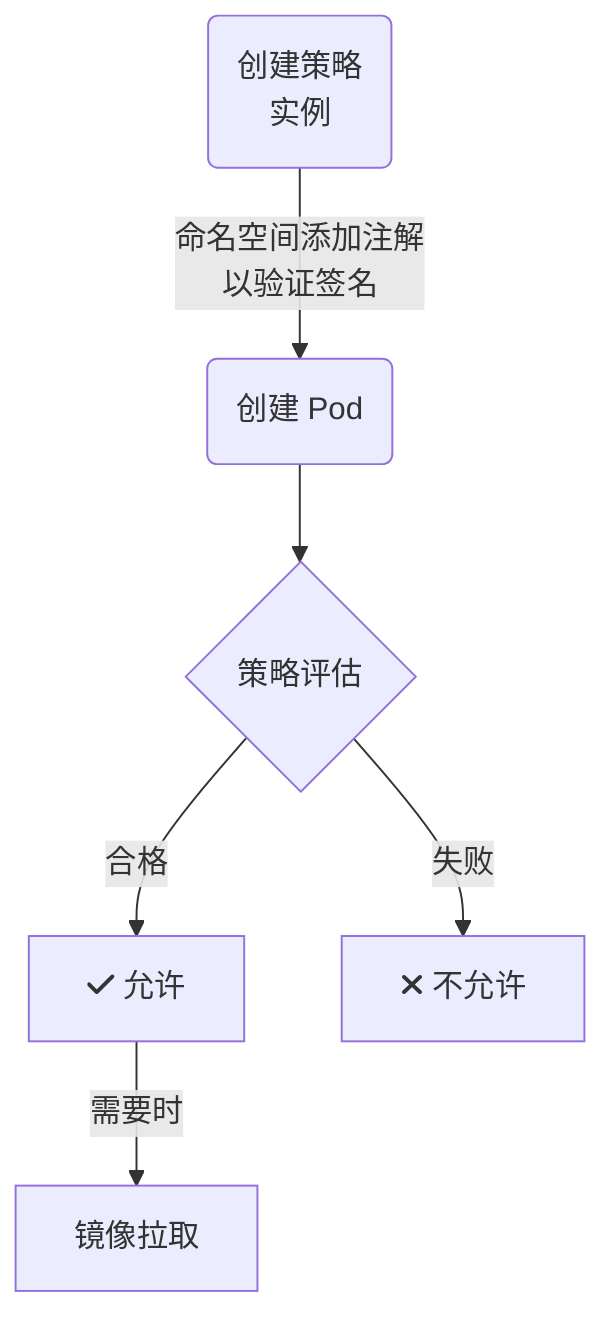flowchart TD
    A(创建策略\n实例) -->|命名空间添加注解\n以验证签名| B(创建 Pod)
    B --> C{策略评估}
    C --> |合格| D[fa:fa-check 允许]
    C --> |失败| E[fa:fa-xmark 不允许]
    D --> |需要时| F[镜像拉取]